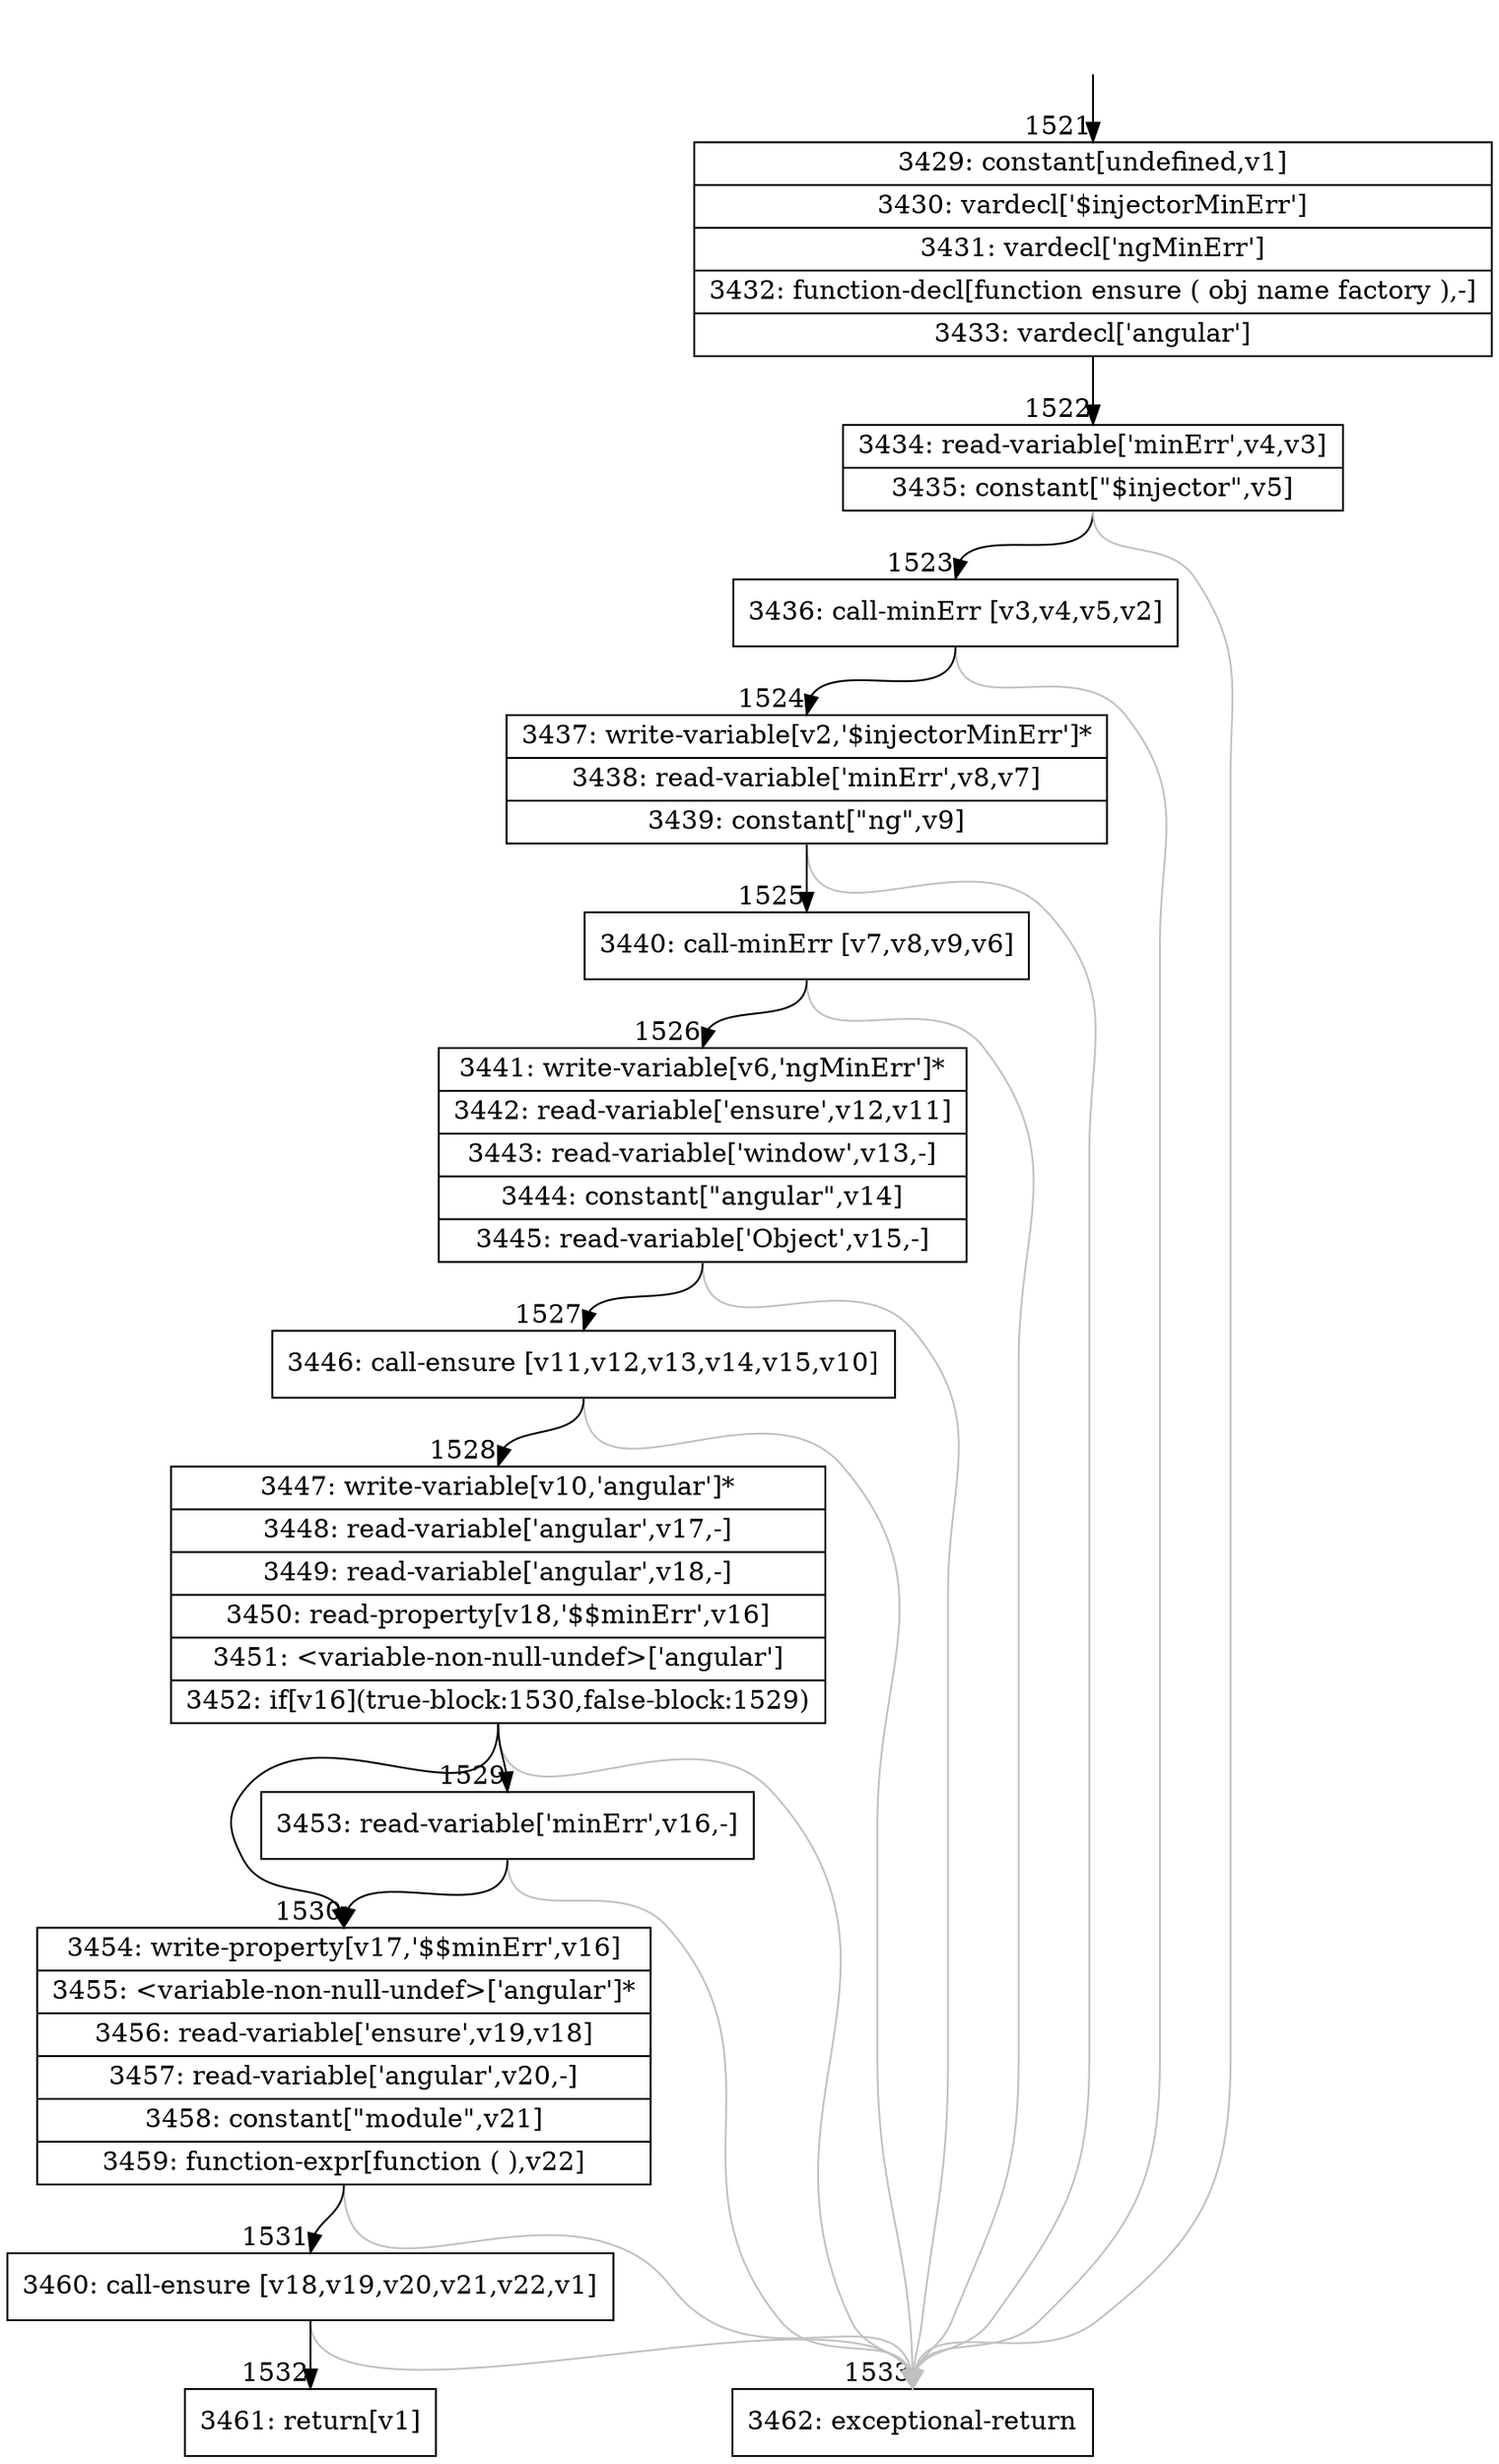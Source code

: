 digraph {
rankdir="TD"
BB_entry103[shape=none,label=""];
BB_entry103 -> BB1521 [tailport=s, headport=n, headlabel="    1521"]
BB1521 [shape=record label="{3429: constant[undefined,v1]|3430: vardecl['$injectorMinErr']|3431: vardecl['ngMinErr']|3432: function-decl[function ensure ( obj name factory ),-]|3433: vardecl['angular']}" ] 
BB1521 -> BB1522 [tailport=s, headport=n, headlabel="      1522"]
BB1522 [shape=record label="{3434: read-variable['minErr',v4,v3]|3435: constant[\"$injector\",v5]}" ] 
BB1522 -> BB1523 [tailport=s, headport=n, headlabel="      1523"]
BB1522 -> BB1533 [tailport=s, headport=n, color=gray, headlabel="      1533"]
BB1523 [shape=record label="{3436: call-minErr [v3,v4,v5,v2]}" ] 
BB1523 -> BB1524 [tailport=s, headport=n, headlabel="      1524"]
BB1523 -> BB1533 [tailport=s, headport=n, color=gray]
BB1524 [shape=record label="{3437: write-variable[v2,'$injectorMinErr']*|3438: read-variable['minErr',v8,v7]|3439: constant[\"ng\",v9]}" ] 
BB1524 -> BB1525 [tailport=s, headport=n, headlabel="      1525"]
BB1524 -> BB1533 [tailport=s, headport=n, color=gray]
BB1525 [shape=record label="{3440: call-minErr [v7,v8,v9,v6]}" ] 
BB1525 -> BB1526 [tailport=s, headport=n, headlabel="      1526"]
BB1525 -> BB1533 [tailport=s, headport=n, color=gray]
BB1526 [shape=record label="{3441: write-variable[v6,'ngMinErr']*|3442: read-variable['ensure',v12,v11]|3443: read-variable['window',v13,-]|3444: constant[\"angular\",v14]|3445: read-variable['Object',v15,-]}" ] 
BB1526 -> BB1527 [tailport=s, headport=n, headlabel="      1527"]
BB1526 -> BB1533 [tailport=s, headport=n, color=gray]
BB1527 [shape=record label="{3446: call-ensure [v11,v12,v13,v14,v15,v10]}" ] 
BB1527 -> BB1528 [tailport=s, headport=n, headlabel="      1528"]
BB1527 -> BB1533 [tailport=s, headport=n, color=gray]
BB1528 [shape=record label="{3447: write-variable[v10,'angular']*|3448: read-variable['angular',v17,-]|3449: read-variable['angular',v18,-]|3450: read-property[v18,'$$minErr',v16]|3451: \<variable-non-null-undef\>['angular']|3452: if[v16](true-block:1530,false-block:1529)}" ] 
BB1528 -> BB1530 [tailport=s, headport=n, headlabel="      1530"]
BB1528 -> BB1529 [tailport=s, headport=n, headlabel="      1529"]
BB1528 -> BB1533 [tailport=s, headport=n, color=gray]
BB1529 [shape=record label="{3453: read-variable['minErr',v16,-]}" ] 
BB1529 -> BB1530 [tailport=s, headport=n]
BB1529 -> BB1533 [tailport=s, headport=n, color=gray]
BB1530 [shape=record label="{3454: write-property[v17,'$$minErr',v16]|3455: \<variable-non-null-undef\>['angular']*|3456: read-variable['ensure',v19,v18]|3457: read-variable['angular',v20,-]|3458: constant[\"module\",v21]|3459: function-expr[function ( ),v22]}" ] 
BB1530 -> BB1531 [tailport=s, headport=n, headlabel="      1531"]
BB1530 -> BB1533 [tailport=s, headport=n, color=gray]
BB1531 [shape=record label="{3460: call-ensure [v18,v19,v20,v21,v22,v1]}" ] 
BB1531 -> BB1532 [tailport=s, headport=n, headlabel="      1532"]
BB1531 -> BB1533 [tailport=s, headport=n, color=gray]
BB1532 [shape=record label="{3461: return[v1]}" ] 
BB1533 [shape=record label="{3462: exceptional-return}" ] 
//#$~ 2207
}

